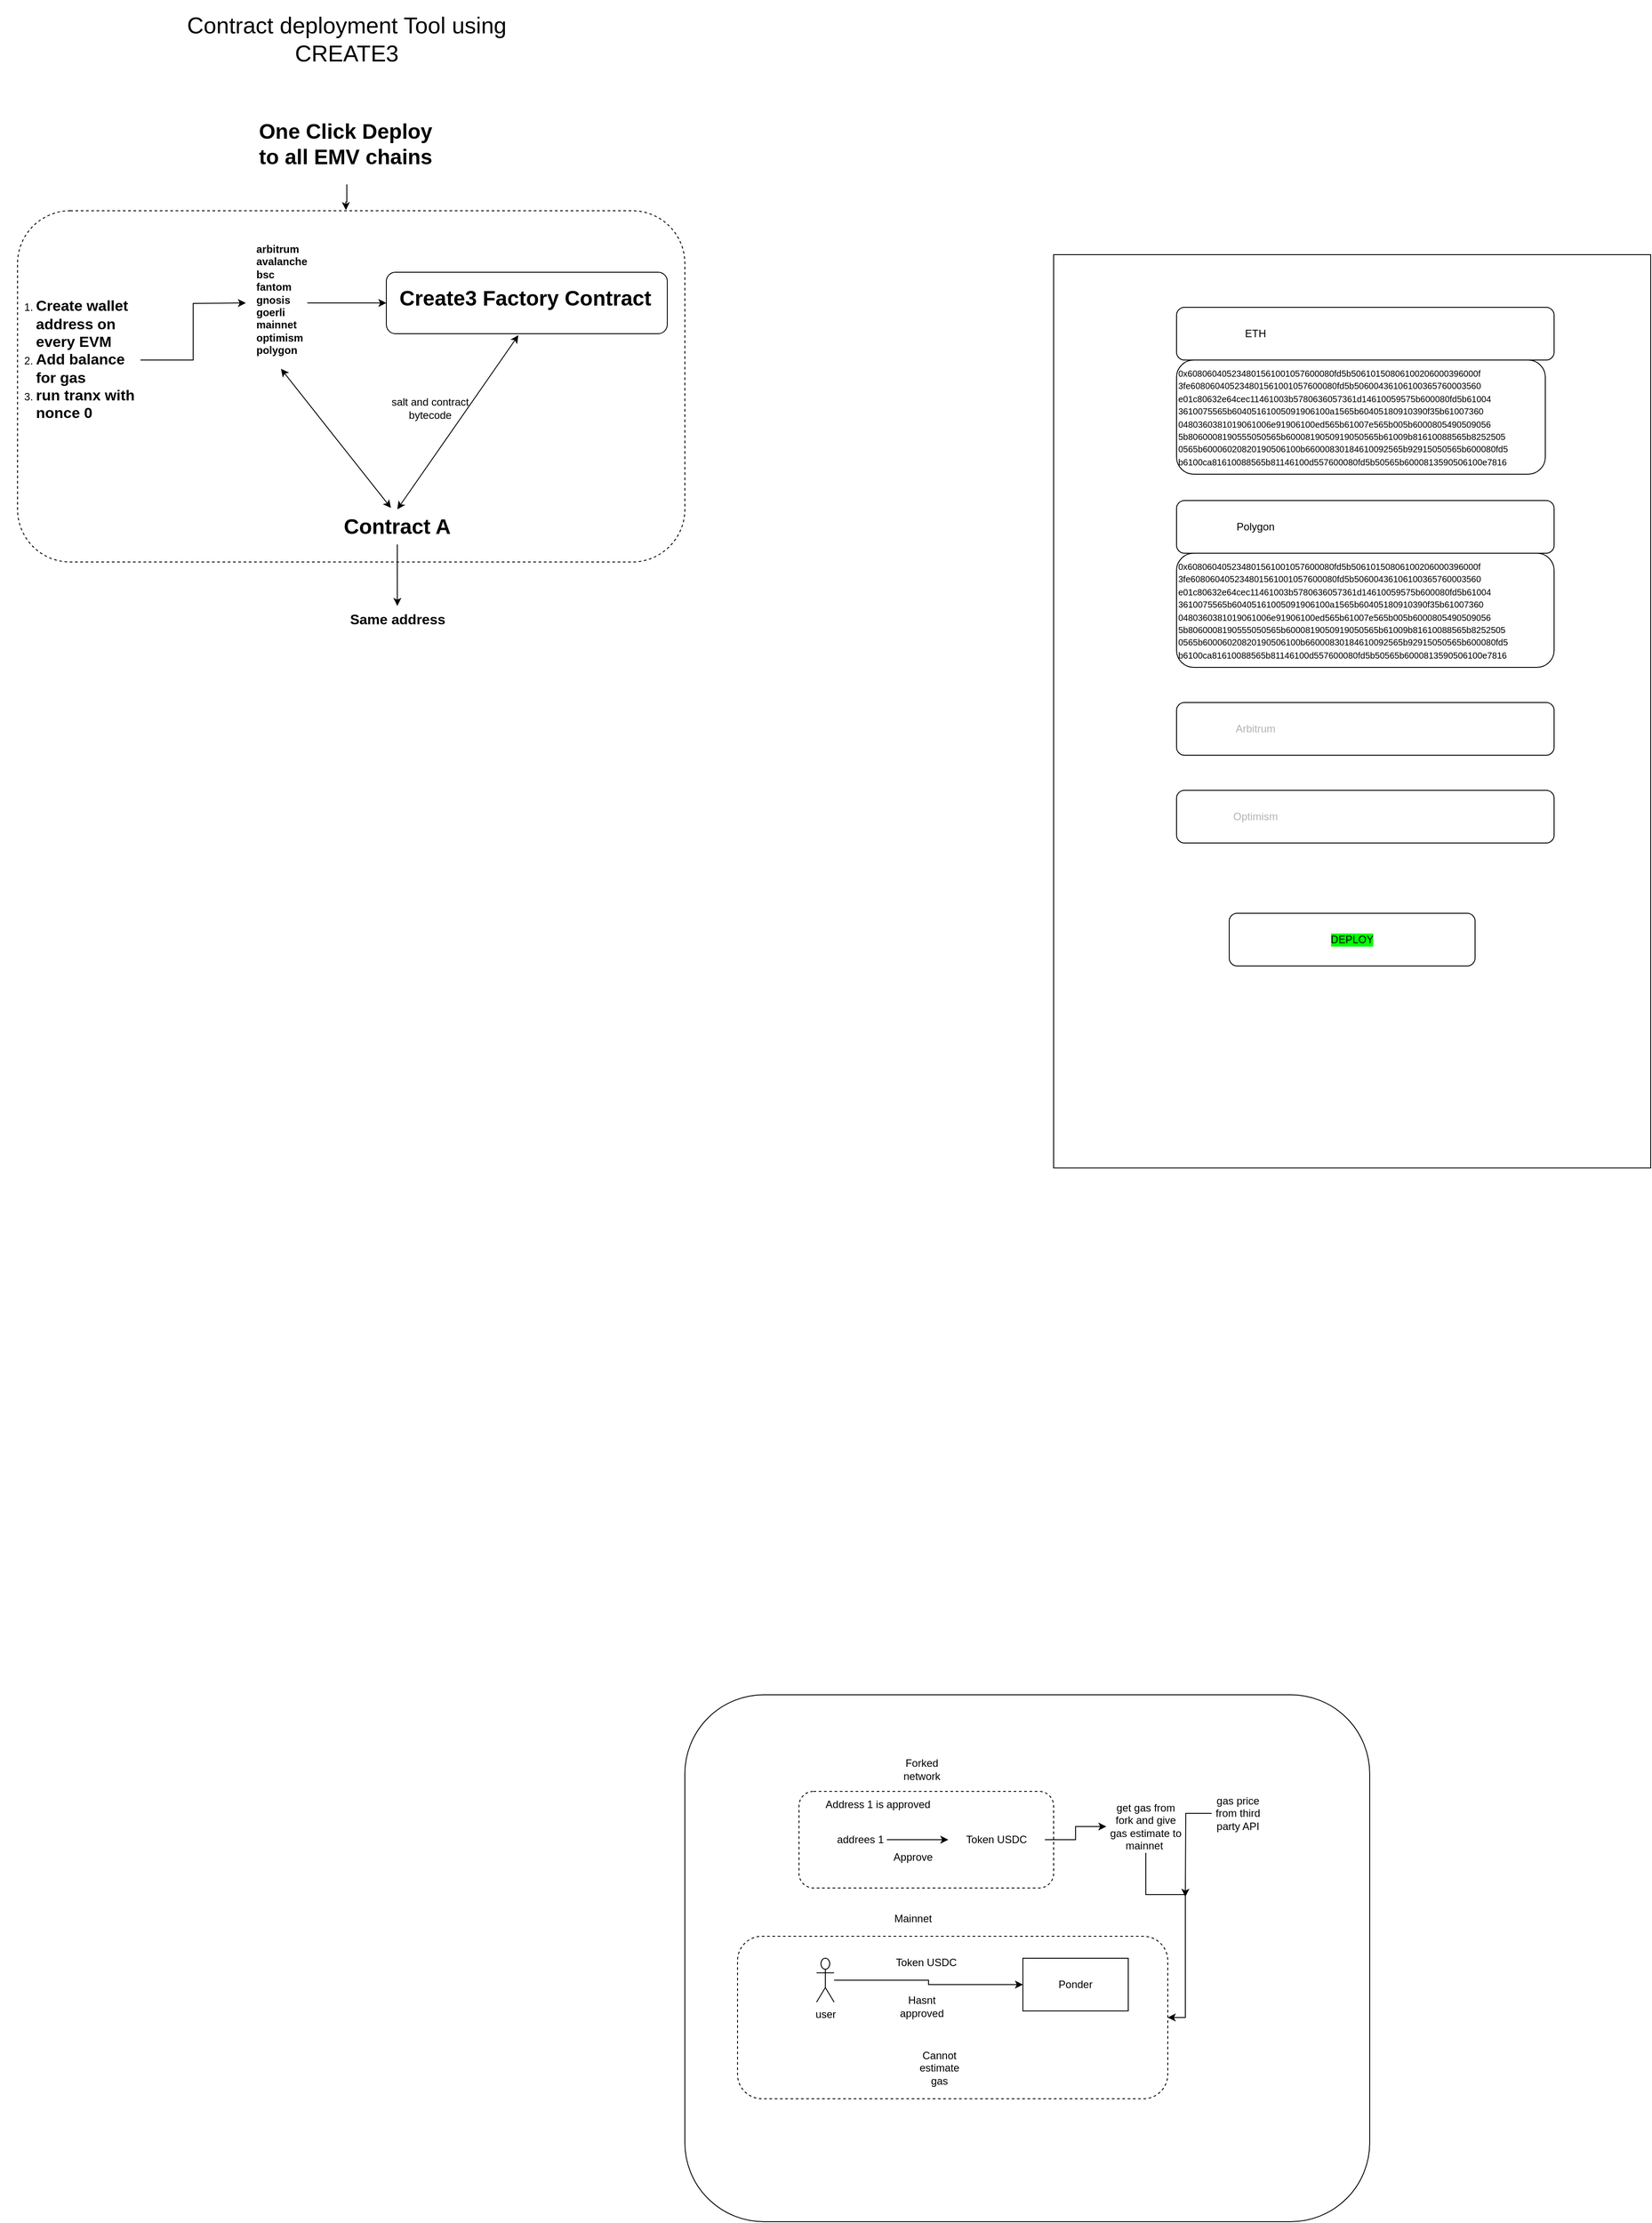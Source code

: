 <mxfile version="21.5.2" type="github">
  <diagram name="Page-1" id="D8mtQJCvIUCq3xoTe9Ai">
    <mxGraphModel dx="1235" dy="670" grid="1" gridSize="10" guides="1" tooltips="1" connect="1" arrows="1" fold="1" page="1" pageScale="1" pageWidth="850" pageHeight="1100" math="0" shadow="0">
      <root>
        <mxCell id="0" />
        <mxCell id="1" parent="0" />
        <mxCell id="dkr8_Tg4KHfwahkTjWX6-1" value="" style="rounded=1;whiteSpace=wrap;html=1;" parent="1" vertex="1">
          <mxGeometry x="830" y="1960" width="780" height="600" as="geometry" />
        </mxCell>
        <mxCell id="dkr8_Tg4KHfwahkTjWX6-7" value="" style="rounded=1;whiteSpace=wrap;html=1;fillColor=none;dashed=1;" parent="1" vertex="1">
          <mxGeometry x="960" y="2070" width="290" height="110" as="geometry" />
        </mxCell>
        <mxCell id="e5trn_ajBI5a_qGK76ur-21" value="" style="rounded=1;whiteSpace=wrap;html=1;fillColor=none;dashed=1;" parent="1" vertex="1">
          <mxGeometry x="70" y="270" width="760" height="400" as="geometry" />
        </mxCell>
        <mxCell id="Rp_fgitV3uWehaf2HcM2-1" value="&lt;font style=&quot;font-size: 26px;&quot;&gt;Contract deployment Tool using CREATE3&lt;/font&gt;" style="text;html=1;strokeColor=none;fillColor=none;align=center;verticalAlign=middle;whiteSpace=wrap;rounded=0;" parent="1" vertex="1">
          <mxGeometry x="250" y="30" width="390" height="90" as="geometry" />
        </mxCell>
        <mxCell id="e5trn_ajBI5a_qGK76ur-25" value="" style="edgeStyle=orthogonalEdgeStyle;rounded=0;orthogonalLoop=1;jettySize=auto;html=1;" parent="1" source="3Xp0vNJ-y2MnxwoDZw0I-2" target="e5trn_ajBI5a_qGK76ur-15" edge="1">
          <mxGeometry relative="1" as="geometry" />
        </mxCell>
        <mxCell id="3Xp0vNJ-y2MnxwoDZw0I-2" value="&lt;h1&gt;Contract A&lt;/h1&gt;" style="text;html=1;strokeColor=none;fillColor=none;spacing=5;spacingTop=-20;whiteSpace=wrap;overflow=hidden;rounded=0;align=center;" parent="1" vertex="1">
          <mxGeometry x="410" y="610" width="185" height="40" as="geometry" />
        </mxCell>
        <mxCell id="e5trn_ajBI5a_qGK76ur-11" style="edgeStyle=orthogonalEdgeStyle;rounded=0;orthogonalLoop=1;jettySize=auto;html=1;" parent="1" source="e5trn_ajBI5a_qGK76ur-2" edge="1">
          <mxGeometry relative="1" as="geometry">
            <mxPoint x="330" y="375" as="targetPoint" />
          </mxGeometry>
        </mxCell>
        <mxCell id="e5trn_ajBI5a_qGK76ur-2" value="&lt;ol&gt;&lt;li style=&quot;text-align: left;&quot;&gt;&lt;b&gt;&lt;font style=&quot;font-size: 17px;&quot;&gt;Create wallet address on every EVM &lt;/font&gt;&lt;/b&gt;&lt;/li&gt;&lt;li style=&quot;text-align: left;&quot;&gt;&lt;b&gt;&lt;font style=&quot;font-size: 17px;&quot;&gt;Add balance for gas&lt;/font&gt;&lt;/b&gt;&lt;/li&gt;&lt;li style=&quot;text-align: left;&quot;&gt;&lt;b&gt;&lt;font style=&quot;font-size: 17px;&quot;&gt;&lt;b style=&quot;border-color: var(--border-color); font-size: 12px;&quot;&gt;&lt;font style=&quot;border-color: var(--border-color); font-size: 17px;&quot;&gt;run tranx with nonce 0&lt;/font&gt;&lt;/b&gt;&lt;/font&gt;&lt;/b&gt;&lt;/li&gt;&lt;/ol&gt;" style="text;html=1;strokeColor=none;fillColor=none;align=center;verticalAlign=middle;whiteSpace=wrap;rounded=0;" parent="1" vertex="1">
          <mxGeometry x="50" y="300" width="160" height="280" as="geometry" />
        </mxCell>
        <mxCell id="e5trn_ajBI5a_qGK76ur-12" style="edgeStyle=orthogonalEdgeStyle;rounded=0;orthogonalLoop=1;jettySize=auto;html=1;entryX=0;entryY=0.5;entryDx=0;entryDy=0;" parent="1" source="e5trn_ajBI5a_qGK76ur-7" target="e5trn_ajBI5a_qGK76ur-3" edge="1">
          <mxGeometry relative="1" as="geometry" />
        </mxCell>
        <mxCell id="e5trn_ajBI5a_qGK76ur-7" value="arbitrum&#xa;avalanche&#xa;bsc&#xa;fantom&#xa;gnosis&#xa;goerli&#xa;mainnet&#xa;optimism&#xa;polygon" style="text;whiteSpace=wrap;fontStyle=1" parent="1" vertex="1">
          <mxGeometry x="340" y="300" width="60" height="150" as="geometry" />
        </mxCell>
        <mxCell id="e5trn_ajBI5a_qGK76ur-9" value="" style="group" parent="1" vertex="1" connectable="0">
          <mxGeometry x="490" y="340" width="360" height="70" as="geometry" />
        </mxCell>
        <mxCell id="3Xp0vNJ-y2MnxwoDZw0I-1" value="&lt;h1&gt;Create3 Factory Contract&lt;/h1&gt;" style="text;html=1;strokeColor=none;fillColor=none;spacing=5;spacingTop=-20;whiteSpace=wrap;overflow=hidden;rounded=0;" parent="e5trn_ajBI5a_qGK76ur-9" vertex="1">
          <mxGeometry x="10" y="10" width="350" height="60" as="geometry" />
        </mxCell>
        <mxCell id="e5trn_ajBI5a_qGK76ur-3" value="" style="rounded=1;whiteSpace=wrap;html=1;fillColor=none;" parent="e5trn_ajBI5a_qGK76ur-9" vertex="1">
          <mxGeometry width="320" height="70" as="geometry" />
        </mxCell>
        <mxCell id="e5trn_ajBI5a_qGK76ur-14" value="salt and contract bytecode" style="text;html=1;strokeColor=none;fillColor=none;align=center;verticalAlign=middle;whiteSpace=wrap;rounded=0;" parent="1" vertex="1">
          <mxGeometry x="480" y="480" width="120" height="30" as="geometry" />
        </mxCell>
        <mxCell id="e5trn_ajBI5a_qGK76ur-15" value="&lt;b&gt;&lt;font style=&quot;font-size: 16px;&quot;&gt;Same address&lt;/font&gt;&lt;/b&gt;" style="text;html=1;strokeColor=none;fillColor=none;align=center;verticalAlign=middle;whiteSpace=wrap;rounded=0;" parent="1" vertex="1">
          <mxGeometry x="438.75" y="720" width="127.5" height="30" as="geometry" />
        </mxCell>
        <mxCell id="e5trn_ajBI5a_qGK76ur-19" value="" style="endArrow=classic;startArrow=classic;html=1;rounded=0;entryX=0.47;entryY=1.025;entryDx=0;entryDy=0;entryPerimeter=0;exitX=0.5;exitY=0;exitDx=0;exitDy=0;" parent="1" source="3Xp0vNJ-y2MnxwoDZw0I-2" target="e5trn_ajBI5a_qGK76ur-3" edge="1">
          <mxGeometry width="50" height="50" relative="1" as="geometry">
            <mxPoint x="640" y="610" as="sourcePoint" />
            <mxPoint x="690" y="560" as="targetPoint" />
          </mxGeometry>
        </mxCell>
        <mxCell id="e5trn_ajBI5a_qGK76ur-23" style="edgeStyle=orthogonalEdgeStyle;rounded=0;orthogonalLoop=1;jettySize=auto;html=1;entryX=0.492;entryY=-0.002;entryDx=0;entryDy=0;entryPerimeter=0;" parent="1" source="e5trn_ajBI5a_qGK76ur-22" target="e5trn_ajBI5a_qGK76ur-21" edge="1">
          <mxGeometry relative="1" as="geometry" />
        </mxCell>
        <mxCell id="e5trn_ajBI5a_qGK76ur-22" value="&lt;h1&gt;One Click Deploy to all EMV chains&lt;/h1&gt;" style="text;html=1;strokeColor=none;fillColor=none;spacing=5;spacingTop=-20;whiteSpace=wrap;overflow=hidden;rounded=0;" parent="1" vertex="1">
          <mxGeometry x="340" y="160" width="210" height="80" as="geometry" />
        </mxCell>
        <mxCell id="e5trn_ajBI5a_qGK76ur-24" value="" style="endArrow=classic;startArrow=classic;html=1;rounded=0;entryX=0.5;entryY=1;entryDx=0;entryDy=0;exitX=0.461;exitY=-0.038;exitDx=0;exitDy=0;exitPerimeter=0;" parent="1" source="3Xp0vNJ-y2MnxwoDZw0I-2" target="e5trn_ajBI5a_qGK76ur-7" edge="1">
          <mxGeometry width="50" height="50" relative="1" as="geometry">
            <mxPoint x="513" y="620" as="sourcePoint" />
            <mxPoint x="650" y="422" as="targetPoint" />
          </mxGeometry>
        </mxCell>
        <mxCell id="e5trn_ajBI5a_qGK76ur-26" value="" style="rounded=0;whiteSpace=wrap;html=1;" parent="1" vertex="1">
          <mxGeometry x="1250" y="320" width="680" height="1040" as="geometry" />
        </mxCell>
        <mxCell id="e5trn_ajBI5a_qGK76ur-27" value="" style="rounded=1;whiteSpace=wrap;html=1;" parent="1" vertex="1">
          <mxGeometry x="1390" y="380" width="430" height="60" as="geometry" />
        </mxCell>
        <mxCell id="e5trn_ajBI5a_qGK76ur-28" value="" style="rounded=1;whiteSpace=wrap;html=1;" parent="1" vertex="1">
          <mxGeometry x="1390" y="600" width="430" height="60" as="geometry" />
        </mxCell>
        <mxCell id="e5trn_ajBI5a_qGK76ur-29" value="" style="rounded=1;whiteSpace=wrap;html=1;" parent="1" vertex="1">
          <mxGeometry x="1390" y="830" width="430" height="60" as="geometry" />
        </mxCell>
        <mxCell id="e5trn_ajBI5a_qGK76ur-30" value="" style="rounded=1;whiteSpace=wrap;html=1;" parent="1" vertex="1">
          <mxGeometry x="1390" y="930" width="430" height="60" as="geometry" />
        </mxCell>
        <mxCell id="e5trn_ajBI5a_qGK76ur-31" value="ETH" style="text;html=1;strokeColor=none;fillColor=none;align=center;verticalAlign=middle;whiteSpace=wrap;rounded=0;" parent="1" vertex="1">
          <mxGeometry x="1450" y="395" width="60" height="30" as="geometry" />
        </mxCell>
        <mxCell id="e5trn_ajBI5a_qGK76ur-33" value="Polygon" style="text;html=1;strokeColor=none;fillColor=none;align=center;verticalAlign=middle;whiteSpace=wrap;rounded=0;" parent="1" vertex="1">
          <mxGeometry x="1450" y="615" width="60" height="30" as="geometry" />
        </mxCell>
        <mxCell id="e5trn_ajBI5a_qGK76ur-34" value="Arbitrum" style="text;html=1;strokeColor=none;fillColor=none;align=center;verticalAlign=middle;whiteSpace=wrap;rounded=0;fontColor=#B3B3B3;" parent="1" vertex="1">
          <mxGeometry x="1450" y="845" width="60" height="30" as="geometry" />
        </mxCell>
        <mxCell id="e5trn_ajBI5a_qGK76ur-36" value="&lt;font style=&quot;font-size: 10px;&quot;&gt;0x608060405234801561001057600080fd5b50610150806100206000396000f&lt;br&gt;3fe608060405234801561001057600080fd5b50600436106100365760003560&lt;br&gt;e01c80632e64cec11461003b5780636057361d14610059575b600080fd5b61004&lt;br&gt;3610075565b60405161005091906100a1565b60405180910390f35b61007360&lt;br&gt;0480360381019061006e91906100ed565b61007e565b005b6000805490509056&lt;br&gt;5b8060008190555050565b6000819050919050565b61009b81610088565b8252505&lt;br&gt;0565b60006020820190506100b66000830184610092565b92915050565b600080fd5&lt;br&gt;b6100ca81610088565b81146100d557600080fd5b50565b6000813590506100e7816&lt;/font&gt;" style="rounded=1;whiteSpace=wrap;html=1;align=left;" parent="1" vertex="1">
          <mxGeometry x="1390" y="440" width="420" height="130" as="geometry" />
        </mxCell>
        <mxCell id="e5trn_ajBI5a_qGK76ur-38" value="&lt;font style=&quot;font-size: 10px;&quot;&gt;0x608060405234801561001057600080fd5b50610150806100206000396000f&lt;br&gt;3fe608060405234801561001057600080fd5b50600436106100365760003560&lt;br&gt;e01c80632e64cec11461003b5780636057361d14610059575b600080fd5b61004&lt;br&gt;3610075565b60405161005091906100a1565b60405180910390f35b61007360&lt;br&gt;0480360381019061006e91906100ed565b61007e565b005b6000805490509056&lt;br&gt;5b8060008190555050565b6000819050919050565b61009b81610088565b8252505&lt;br&gt;0565b60006020820190506100b66000830184610092565b92915050565b600080fd5&lt;br&gt;b6100ca81610088565b81146100d557600080fd5b50565b6000813590506100e7816&lt;/font&gt;" style="rounded=1;whiteSpace=wrap;html=1;align=left;" parent="1" vertex="1">
          <mxGeometry x="1390" y="660" width="430" height="130" as="geometry" />
        </mxCell>
        <mxCell id="e5trn_ajBI5a_qGK76ur-39" value="Optimism" style="text;html=1;strokeColor=none;fillColor=none;align=center;verticalAlign=middle;whiteSpace=wrap;rounded=0;fontColor=#B3B3B3;" parent="1" vertex="1">
          <mxGeometry x="1450" y="945" width="60" height="30" as="geometry" />
        </mxCell>
        <mxCell id="e5trn_ajBI5a_qGK76ur-40" value="&lt;span style=&quot;&quot;&gt;DEPLOY&lt;/span&gt;" style="rounded=1;whiteSpace=wrap;html=1;labelBackgroundColor=#00FF00;" parent="1" vertex="1">
          <mxGeometry x="1450" y="1070" width="280" height="60" as="geometry" />
        </mxCell>
        <mxCell id="dkr8_Tg4KHfwahkTjWX6-4" style="edgeStyle=orthogonalEdgeStyle;rounded=0;orthogonalLoop=1;jettySize=auto;html=1;" parent="1" source="dkr8_Tg4KHfwahkTjWX6-2" target="dkr8_Tg4KHfwahkTjWX6-3" edge="1">
          <mxGeometry relative="1" as="geometry" />
        </mxCell>
        <mxCell id="dkr8_Tg4KHfwahkTjWX6-2" value="addrees 1" style="text;html=1;strokeColor=none;fillColor=none;align=center;verticalAlign=middle;whiteSpace=wrap;rounded=0;" parent="1" vertex="1">
          <mxGeometry x="1000" y="2110" width="60" height="30" as="geometry" />
        </mxCell>
        <mxCell id="dkr8_Tg4KHfwahkTjWX6-20" style="edgeStyle=orthogonalEdgeStyle;rounded=0;orthogonalLoop=1;jettySize=auto;html=1;" parent="1" source="dkr8_Tg4KHfwahkTjWX6-3" target="dkr8_Tg4KHfwahkTjWX6-19" edge="1">
          <mxGeometry relative="1" as="geometry" />
        </mxCell>
        <mxCell id="dkr8_Tg4KHfwahkTjWX6-3" value="Token USDC" style="text;html=1;strokeColor=none;fillColor=none;align=center;verticalAlign=middle;whiteSpace=wrap;rounded=0;" parent="1" vertex="1">
          <mxGeometry x="1130" y="2110" width="110" height="30" as="geometry" />
        </mxCell>
        <mxCell id="dkr8_Tg4KHfwahkTjWX6-5" value="Approve" style="text;html=1;strokeColor=none;fillColor=none;align=center;verticalAlign=middle;whiteSpace=wrap;rounded=0;" parent="1" vertex="1">
          <mxGeometry x="1060" y="2130" width="60" height="30" as="geometry" />
        </mxCell>
        <mxCell id="dkr8_Tg4KHfwahkTjWX6-10" style="edgeStyle=orthogonalEdgeStyle;rounded=0;orthogonalLoop=1;jettySize=auto;html=1;entryX=0;entryY=0.5;entryDx=0;entryDy=0;" parent="1" source="dkr8_Tg4KHfwahkTjWX6-6" target="dkr8_Tg4KHfwahkTjWX6-9" edge="1">
          <mxGeometry relative="1" as="geometry" />
        </mxCell>
        <mxCell id="dkr8_Tg4KHfwahkTjWX6-6" value="user" style="shape=umlActor;verticalLabelPosition=bottom;verticalAlign=top;html=1;outlineConnect=0;" parent="1" vertex="1">
          <mxGeometry x="980" y="2260" width="20" height="50" as="geometry" />
        </mxCell>
        <mxCell id="dkr8_Tg4KHfwahkTjWX6-9" value="Ponder" style="rounded=0;whiteSpace=wrap;html=1;" parent="1" vertex="1">
          <mxGeometry x="1215" y="2260" width="120" height="60" as="geometry" />
        </mxCell>
        <mxCell id="dkr8_Tg4KHfwahkTjWX6-11" value="Token USDC" style="text;html=1;strokeColor=none;fillColor=none;align=center;verticalAlign=middle;whiteSpace=wrap;rounded=0;" parent="1" vertex="1">
          <mxGeometry x="1050" y="2250" width="110" height="30" as="geometry" />
        </mxCell>
        <mxCell id="dkr8_Tg4KHfwahkTjWX6-12" value="Cannot estimate gas" style="text;html=1;strokeColor=none;fillColor=none;align=center;verticalAlign=middle;whiteSpace=wrap;rounded=0;" parent="1" vertex="1">
          <mxGeometry x="1090" y="2370" width="60" height="30" as="geometry" />
        </mxCell>
        <mxCell id="dkr8_Tg4KHfwahkTjWX6-13" value="Hasnt approved" style="text;html=1;strokeColor=none;fillColor=none;align=center;verticalAlign=middle;whiteSpace=wrap;rounded=0;" parent="1" vertex="1">
          <mxGeometry x="1070" y="2300" width="60" height="30" as="geometry" />
        </mxCell>
        <mxCell id="dkr8_Tg4KHfwahkTjWX6-14" value="" style="rounded=1;whiteSpace=wrap;html=1;fillColor=none;dashed=1;" parent="1" vertex="1">
          <mxGeometry x="890" y="2235" width="490" height="185" as="geometry" />
        </mxCell>
        <mxCell id="dkr8_Tg4KHfwahkTjWX6-15" value="Forked network" style="text;html=1;strokeColor=none;fillColor=none;align=center;verticalAlign=middle;whiteSpace=wrap;rounded=0;" parent="1" vertex="1">
          <mxGeometry x="1070" y="2030" width="60" height="30" as="geometry" />
        </mxCell>
        <mxCell id="dkr8_Tg4KHfwahkTjWX6-16" value="Mainnet" style="text;html=1;strokeColor=none;fillColor=none;align=center;verticalAlign=middle;whiteSpace=wrap;rounded=0;" parent="1" vertex="1">
          <mxGeometry x="1060" y="2200" width="60" height="30" as="geometry" />
        </mxCell>
        <mxCell id="dkr8_Tg4KHfwahkTjWX6-17" value="Address 1 is approved" style="text;html=1;strokeColor=none;fillColor=none;align=center;verticalAlign=middle;whiteSpace=wrap;rounded=0;" parent="1" vertex="1">
          <mxGeometry x="960" y="2070" width="180" height="30" as="geometry" />
        </mxCell>
        <mxCell id="dkr8_Tg4KHfwahkTjWX6-21" style="edgeStyle=orthogonalEdgeStyle;rounded=0;orthogonalLoop=1;jettySize=auto;html=1;entryX=1;entryY=0.5;entryDx=0;entryDy=0;" parent="1" source="dkr8_Tg4KHfwahkTjWX6-19" target="dkr8_Tg4KHfwahkTjWX6-14" edge="1">
          <mxGeometry relative="1" as="geometry" />
        </mxCell>
        <mxCell id="dkr8_Tg4KHfwahkTjWX6-19" value="get gas from fork and give gas estimate to mainnet&amp;nbsp;" style="text;html=1;strokeColor=none;fillColor=none;align=center;verticalAlign=middle;whiteSpace=wrap;rounded=0;" parent="1" vertex="1">
          <mxGeometry x="1310" y="2080" width="90" height="60" as="geometry" />
        </mxCell>
        <mxCell id="VrB6vBWwaerGXArzD-ox-2" style="edgeStyle=orthogonalEdgeStyle;rounded=0;orthogonalLoop=1;jettySize=auto;html=1;" edge="1" parent="1" source="VrB6vBWwaerGXArzD-ox-1">
          <mxGeometry relative="1" as="geometry">
            <mxPoint x="1400" y="2190" as="targetPoint" />
          </mxGeometry>
        </mxCell>
        <mxCell id="VrB6vBWwaerGXArzD-ox-1" value="gas price from third party API" style="text;html=1;strokeColor=none;fillColor=none;align=center;verticalAlign=middle;whiteSpace=wrap;rounded=0;" vertex="1" parent="1">
          <mxGeometry x="1430" y="2080" width="60" height="30" as="geometry" />
        </mxCell>
      </root>
    </mxGraphModel>
  </diagram>
</mxfile>
